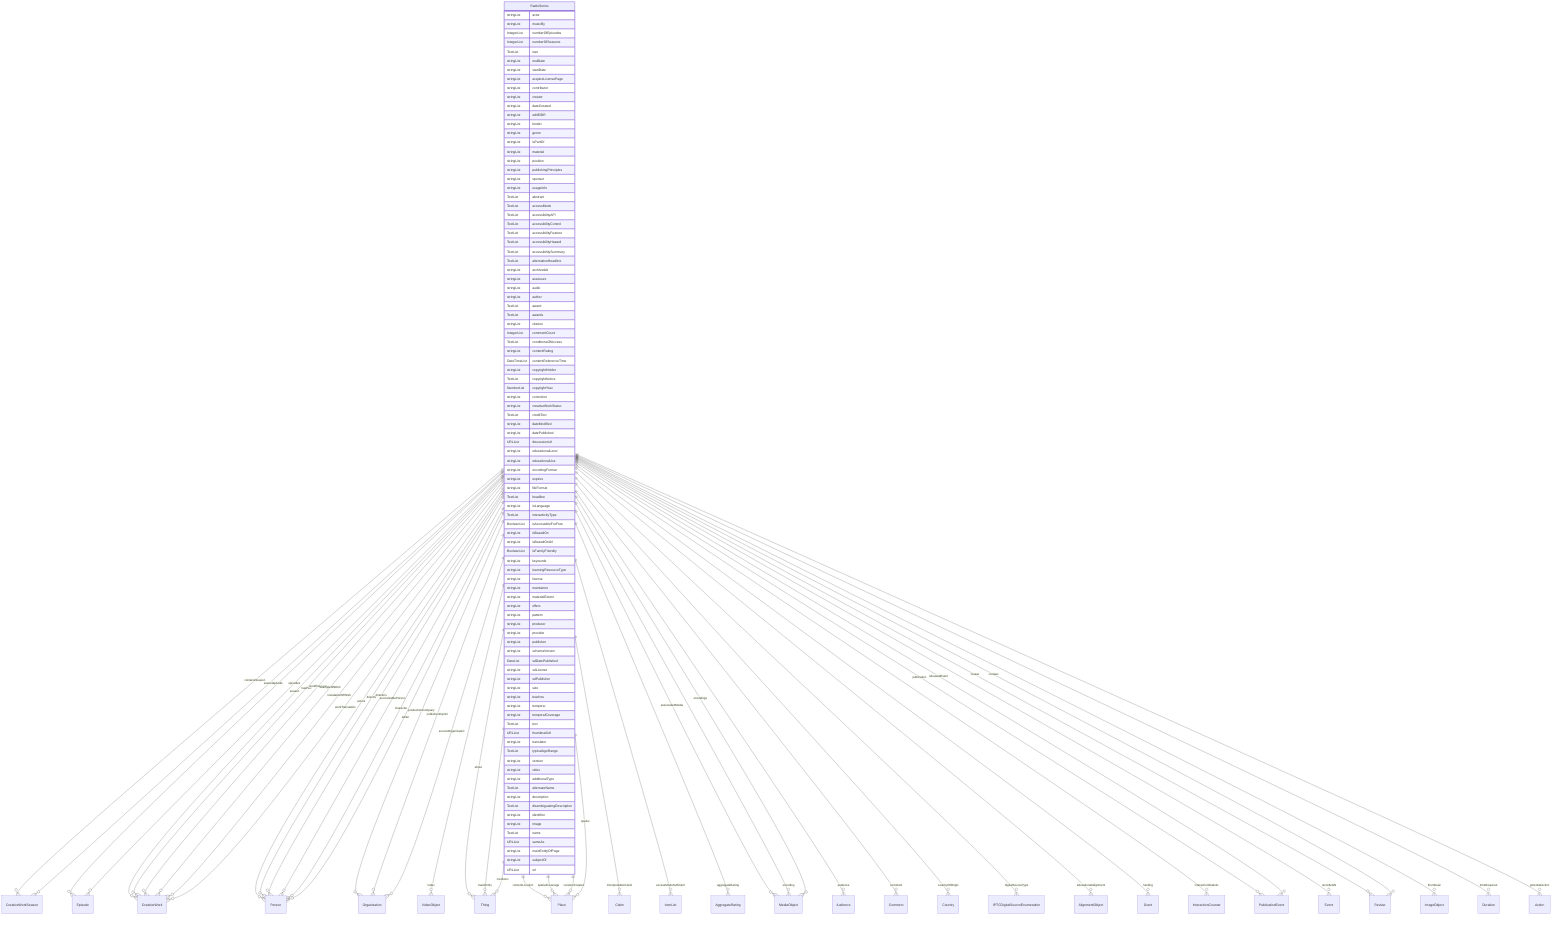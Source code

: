 erDiagram
RadioSeries {
    stringList actor  
    stringList musicBy  
    IntegerList numberOfEpisodes  
    IntegerList numberOfSeasons  
    TextList issn  
    stringList endDate  
    stringList startDate  
    stringList acquireLicensePage  
    stringList contributor  
    stringList creator  
    stringList dateCreated  
    stringList editEIDR  
    stringList funder  
    stringList genre  
    stringList isPartOf  
    stringList material  
    stringList position  
    stringList publishingPrinciples  
    stringList sponsor  
    stringList usageInfo  
    TextList abstract  
    TextList accessMode  
    TextList accessibilityAPI  
    TextList accessibilityControl  
    TextList accessibilityFeature  
    TextList accessibilityHazard  
    TextList accessibilitySummary  
    TextList alternativeHeadline  
    stringList archivedAt  
    stringList assesses  
    stringList audio  
    stringList author  
    TextList award  
    TextList awards  
    stringList citation  
    IntegerList commentCount  
    TextList conditionsOfAccess  
    stringList contentRating  
    DateTimeList contentReferenceTime  
    stringList copyrightHolder  
    TextList copyrightNotice  
    NumberList copyrightYear  
    stringList correction  
    stringList creativeWorkStatus  
    TextList creditText  
    stringList dateModified  
    stringList datePublished  
    URLList discussionUrl  
    stringList educationalLevel  
    stringList educationalUse  
    stringList encodingFormat  
    stringList expires  
    stringList fileFormat  
    TextList headline  
    stringList inLanguage  
    TextList interactivityType  
    BooleanList isAccessibleForFree  
    stringList isBasedOn  
    stringList isBasedOnUrl  
    BooleanList isFamilyFriendly  
    stringList keywords  
    stringList learningResourceType  
    stringList license  
    stringList maintainer  
    stringList materialExtent  
    stringList offers  
    stringList pattern  
    stringList producer  
    stringList provider  
    stringList publisher  
    stringList schemaVersion  
    DateList sdDatePublished  
    stringList sdLicense  
    stringList sdPublisher  
    stringList size  
    stringList teaches  
    stringList temporal  
    stringList temporalCoverage  
    TextList text  
    URLList thumbnailUrl  
    stringList translator  
    TextList typicalAgeRange  
    stringList version  
    stringList video  
    stringList additionalType  
    TextList alternateName  
    stringList description  
    TextList disambiguatingDescription  
    stringList identifier  
    stringList image  
    TextList name  
    URLList sameAs  
    stringList mainEntityOfPage  
    stringList subjectOf  
    URLList url  
}

RadioSeries ||--}o CreativeWorkSeason : "containsSeason"
RadioSeries ||--}o Episode : "episode"
RadioSeries ||--}o CreativeWork : "season"
RadioSeries ||--}o Person : "actors"
RadioSeries ||--}o Person : "director"
RadioSeries ||--}o Person : "directors"
RadioSeries ||--}o Episode : "episodes"
RadioSeries ||--}o Organization : "productionCompany"
RadioSeries ||--}o CreativeWorkSeason : "seasons"
RadioSeries ||--}o VideoObject : "trailer"
RadioSeries ||--}o Thing : "about"
RadioSeries ||--}o Place : "contentLocation"
RadioSeries ||--}o CreativeWork : "hasPart"
RadioSeries ||--}o Claim : "interpretedAsClaim"
RadioSeries ||--}o Thing : "mainEntity"
RadioSeries ||--}o Place : "spatialCoverage"
RadioSeries ||--}o CreativeWork : "workExample"
RadioSeries ||--}o ItemList : "accessModeSufficient"
RadioSeries ||--}o Person : "accountablePerson"
RadioSeries ||--}o AggregateRating : "aggregateRating"
RadioSeries ||--}o MediaObject : "associatedMedia"
RadioSeries ||--}o Audience : "audience"
RadioSeries ||--}o Person : "character"
RadioSeries ||--}o Comment : "comment"
RadioSeries ||--}o Country : "countryOfOrigin"
RadioSeries ||--}o IPTCDigitalSourceEnumeration : "digitalSourceType"
RadioSeries ||--}o Person : "editor"
RadioSeries ||--}o AlignmentObject : "educationalAlignment"
RadioSeries ||--}o MediaObject : "encoding"
RadioSeries ||--}o MediaObject : "encodings"
RadioSeries ||--}o CreativeWork : "exampleOfWork"
RadioSeries ||--}o Grant : "funding"
RadioSeries ||--}o InteractionCounter : "interactionStatistic"
RadioSeries ||--}o Place : "locationCreated"
RadioSeries ||--}o Thing : "mentions"
RadioSeries ||--}o PublicationEvent : "publication"
RadioSeries ||--}o Organization : "publisherImprint"
RadioSeries ||--}o Event : "recordedAt"
RadioSeries ||--}o PublicationEvent : "releasedEvent"
RadioSeries ||--}o Review : "review"
RadioSeries ||--}o Review : "reviews"
RadioSeries ||--}o Organization : "sourceOrganization"
RadioSeries ||--}o Place : "spatial"
RadioSeries ||--}o ImageObject : "thumbnail"
RadioSeries ||--}o Duration : "timeRequired"
RadioSeries ||--}o CreativeWork : "translationOfWork"
RadioSeries ||--}o CreativeWork : "workTranslation"
RadioSeries ||--}o Action : "potentialAction"